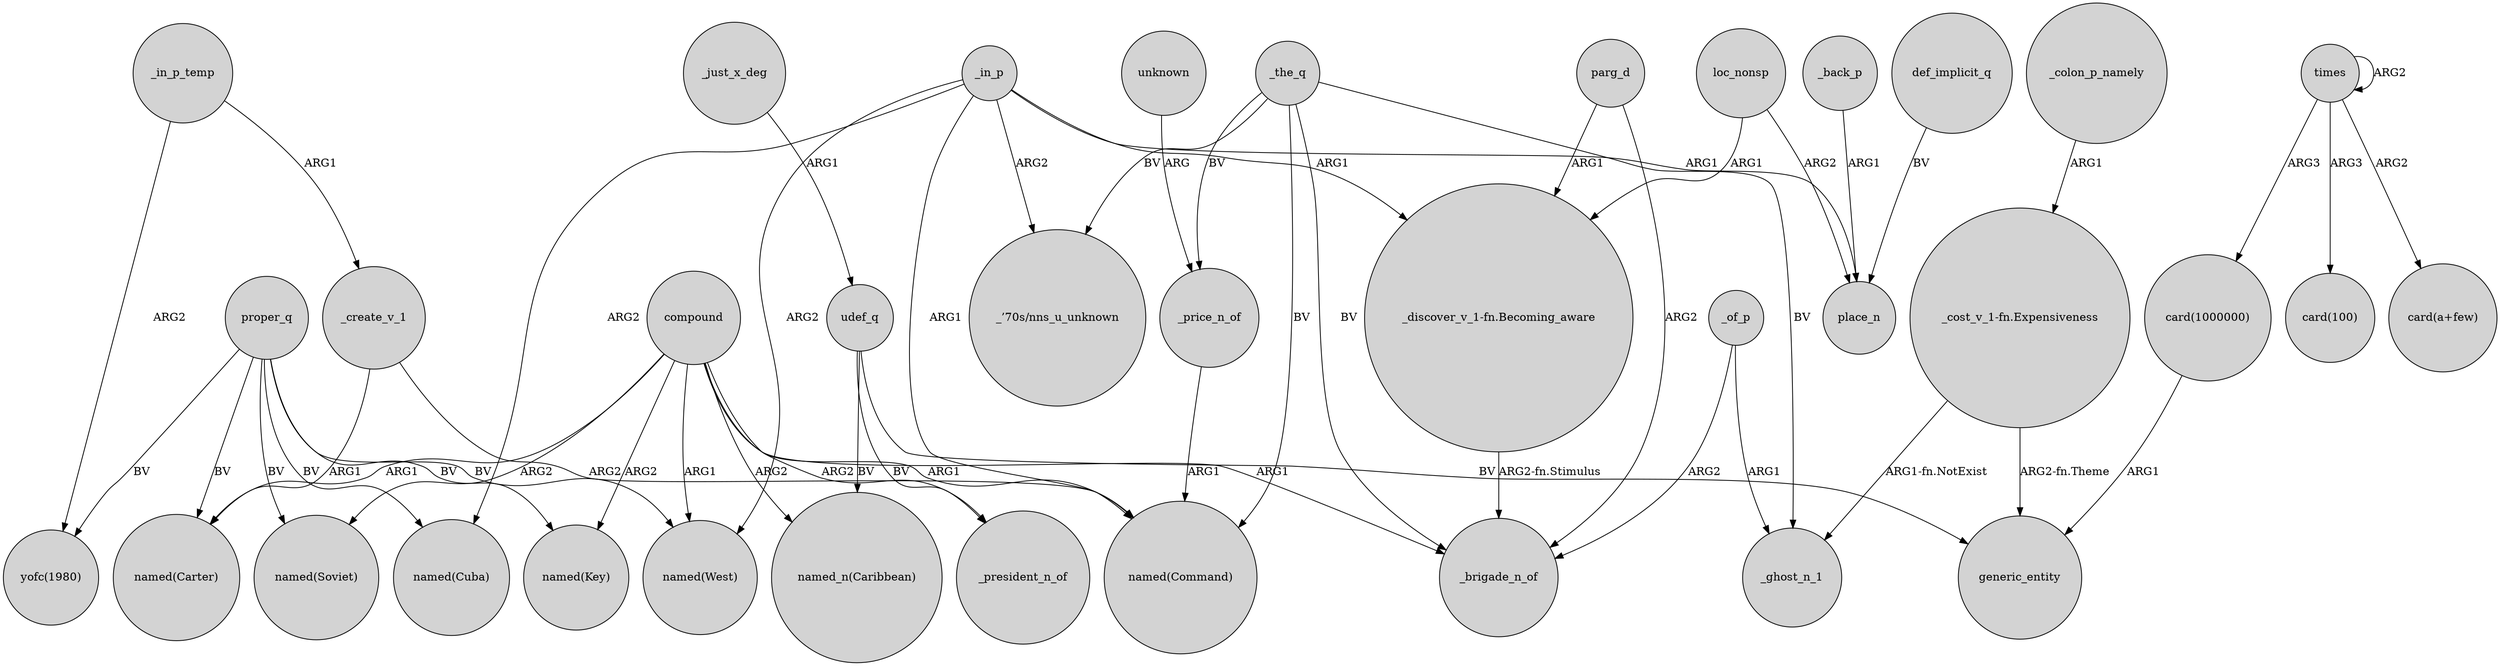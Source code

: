 digraph {
	node [shape=circle style=filled]
	"card(1000000)" -> generic_entity [label=ARG1]
	_just_x_deg -> udef_q [label=ARG1]
	proper_q -> "named(Key)" [label=BV]
	_the_q -> "_’70s/nns_u_unknown" [label=BV]
	compound -> _president_n_of [label=ARG2]
	udef_q -> generic_entity [label=BV]
	_in_p_temp -> _create_v_1 [label=ARG1]
	compound -> "named(Carter)" [label=ARG1]
	_in_p_temp -> "yofc(1980)" [label=ARG2]
	times -> "card(100)" [label=ARG3]
	_the_q -> _ghost_n_1 [label=BV]
	_of_p -> _ghost_n_1 [label=ARG1]
	def_implicit_q -> place_n [label=BV]
	udef_q -> "named_n(Caribbean)" [label=BV]
	_the_q -> _price_n_of [label=BV]
	proper_q -> "named(West)" [label=BV]
	proper_q -> "named(Soviet)" [label=BV]
	"_cost_v_1-fn.Expensiveness" -> generic_entity [label="ARG2-fn.Theme"]
	compound -> "named(West)" [label=ARG1]
	proper_q -> "named(Carter)" [label=BV]
	compound -> "named_n(Caribbean)" [label=ARG2]
	_of_p -> _brigade_n_of [label=ARG2]
	"_cost_v_1-fn.Expensiveness" -> _ghost_n_1 [label="ARG1-fn.NotExist"]
	_create_v_1 -> "named(Carter)" [label=ARG1]
	_in_p -> "named(Command)" [label=ARG1]
	_the_q -> _brigade_n_of [label=BV]
	compound -> _brigade_n_of [label=ARG1]
	_in_p -> "_’70s/nns_u_unknown" [label=ARG2]
	unknown -> _price_n_of [label=ARG]
	_the_q -> "named(Command)" [label=BV]
	udef_q -> _president_n_of [label=BV]
	times -> "card(1000000)" [label=ARG3]
	_in_p -> place_n [label=ARG1]
	_in_p -> "_discover_v_1-fn.Becoming_aware" [label=ARG1]
	_in_p -> "named(West)" [label=ARG2]
	compound -> "named(Key)" [label=ARG2]
	loc_nonsp -> "_discover_v_1-fn.Becoming_aware" [label=ARG1]
	_create_v_1 -> "named(Command)" [label=ARG2]
	times -> times [label=ARG2]
	compound -> "named(Soviet)" [label=ARG2]
	_in_p -> "named(Cuba)" [label=ARG2]
	proper_q -> "yofc(1980)" [label=BV]
	parg_d -> _brigade_n_of [label=ARG2]
	parg_d -> "_discover_v_1-fn.Becoming_aware" [label=ARG1]
	loc_nonsp -> place_n [label=ARG2]
	_back_p -> place_n [label=ARG1]
	_price_n_of -> "named(Command)" [label=ARG1]
	times -> "card(a+few)" [label=ARG2]
	compound -> "named(Command)" [label=ARG1]
	proper_q -> "named(Cuba)" [label=BV]
	"_discover_v_1-fn.Becoming_aware" -> _brigade_n_of [label="ARG2-fn.Stimulus"]
	_colon_p_namely -> "_cost_v_1-fn.Expensiveness" [label=ARG1]
}
